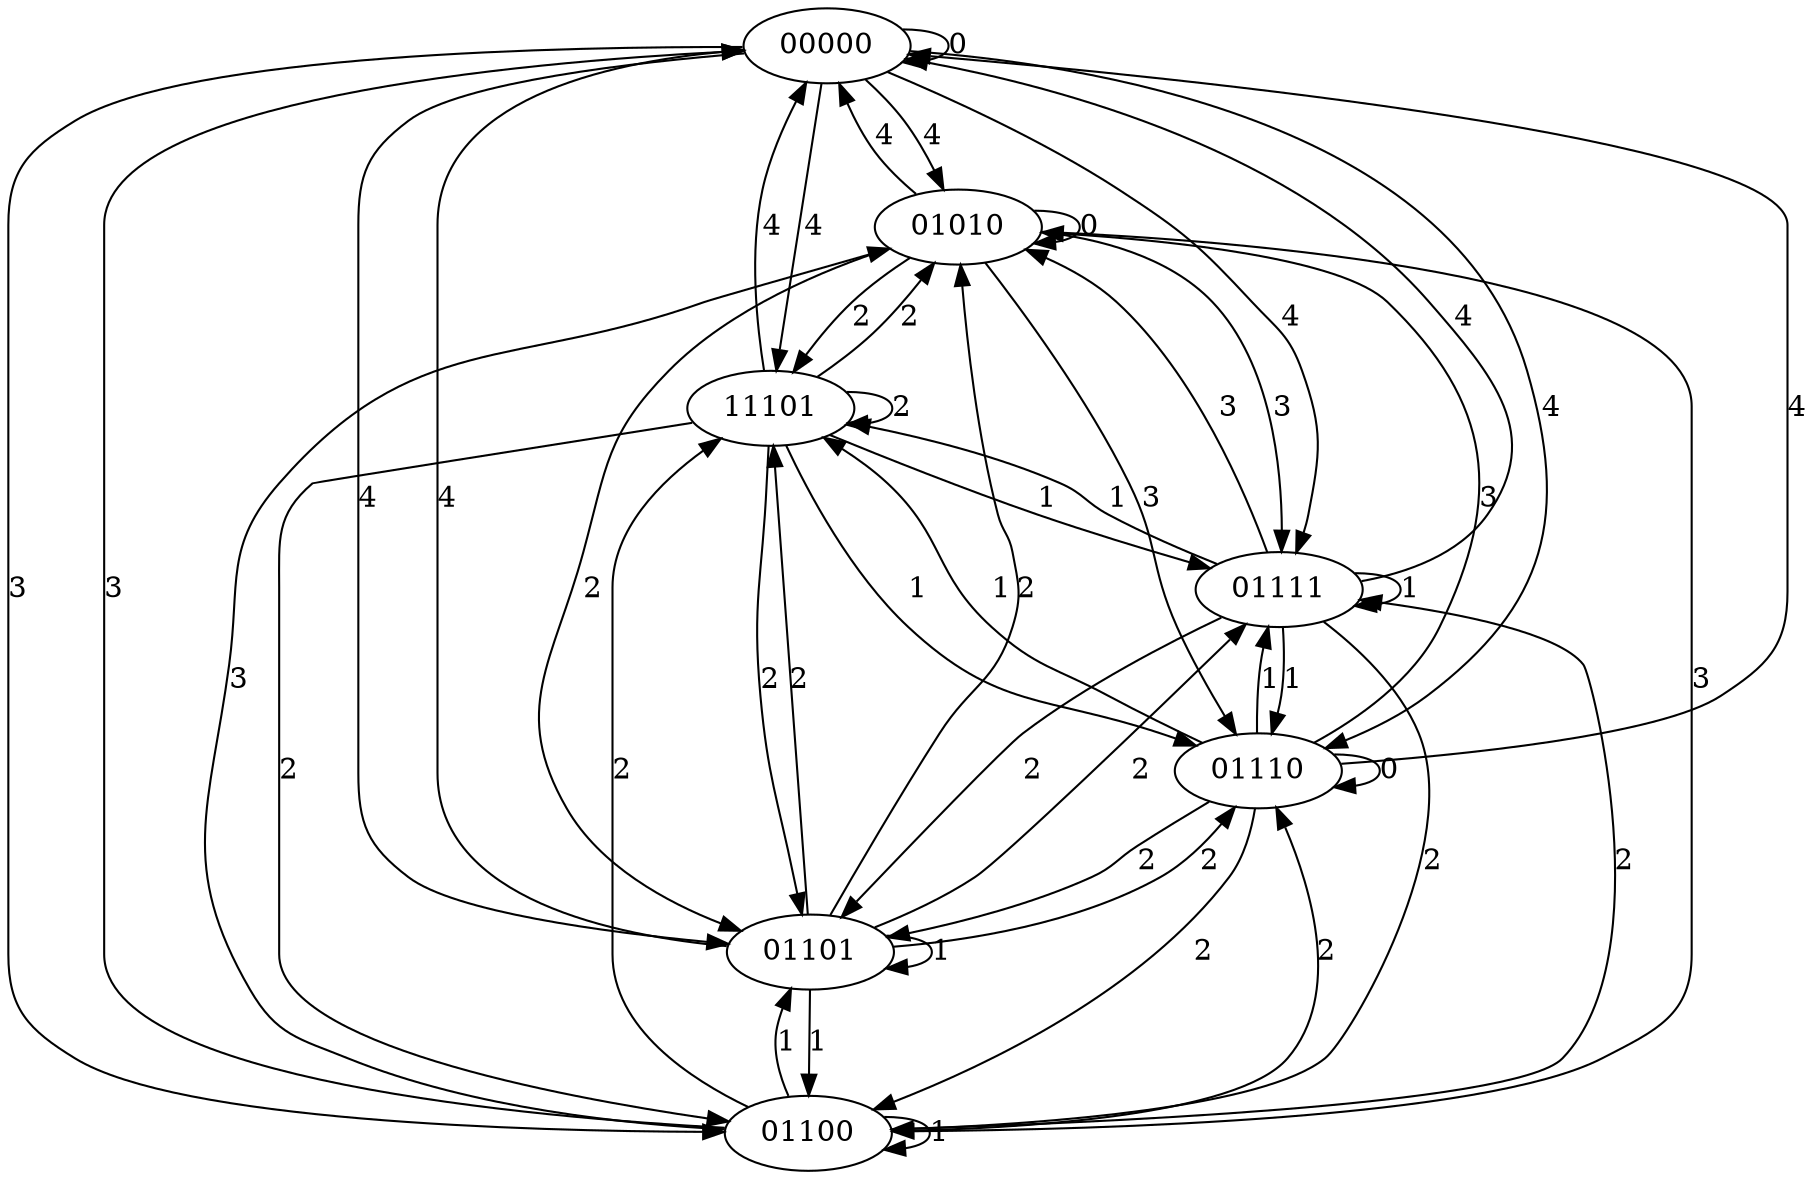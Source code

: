 digraph mtc{
node0 [label="00000"];
node1 [label="01010"];
node2 [label="01100"];
node3 [label="01101"];
node4 [label="01110"];
node5 [label="01111"];
node6 [label="11101"];
node0 -> node0 [label="0"];
node0 -> node1 [label="4"];
node0 -> node2 [label="3"];
node0 -> node3 [label="4"];
node0 -> node4 [label="4"];
node0 -> node5 [label="4"];
node0 -> node6 [label="4"];
node1 -> node0 [label="4"];
node1 -> node1 [label="0"];
node1 -> node2 [label="3"];
node1 -> node3 [label="2"];
node1 -> node4 [label="3"];
node1 -> node5 [label="3"];
node1 -> node6 [label="2"];
node2 -> node0 [label="3"];
node2 -> node1 [label="3"];
node2 -> node2 [label="1"];
node2 -> node3 [label="1"];
node2 -> node4 [label="2"];
node2 -> node5 [label="2"];
node2 -> node6 [label="2"];
node3 -> node0 [label="4"];
node3 -> node1 [label="2"];
node3 -> node2 [label="1"];
node3 -> node3 [label="1"];
node3 -> node4 [label="2"];
node3 -> node5 [label="2"];
node3 -> node6 [label="2"];
node4 -> node0 [label="4"];
node4 -> node1 [label="3"];
node4 -> node2 [label="2"];
node4 -> node3 [label="2"];
node4 -> node4 [label="0"];
node4 -> node5 [label="1"];
node4 -> node6 [label="1"];
node5 -> node0 [label="4"];
node5 -> node1 [label="3"];
node5 -> node2 [label="2"];
node5 -> node3 [label="2"];
node5 -> node4 [label="1"];
node5 -> node5 [label="1"];
node5 -> node6 [label="1"];
node6 -> node0 [label="4"];
node6 -> node1 [label="2"];
node6 -> node2 [label="2"];
node6 -> node3 [label="2"];
node6 -> node4 [label="1"];
node6 -> node5 [label="1"];
node6 -> node6 [label="2"];
}